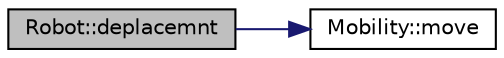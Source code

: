 digraph "Robot::deplacemnt"
{
  edge [fontname="Helvetica",fontsize="10",labelfontname="Helvetica",labelfontsize="10"];
  node [fontname="Helvetica",fontsize="10",shape=record];
  rankdir="LR";
  Node4 [label="Robot::deplacemnt",height=0.2,width=0.4,color="black", fillcolor="grey75", style="filled", fontcolor="black"];
  Node4 -> Node5 [color="midnightblue",fontsize="10",style="solid"];
  Node5 [label="Mobility::move",height=0.2,width=0.4,color="black", fillcolor="white", style="filled",URL="$class_mobility.html#a678e74e5f334b25f14a17ad611b6b655",tooltip="Control the new direction and the new speed of the Robot. "];
}
